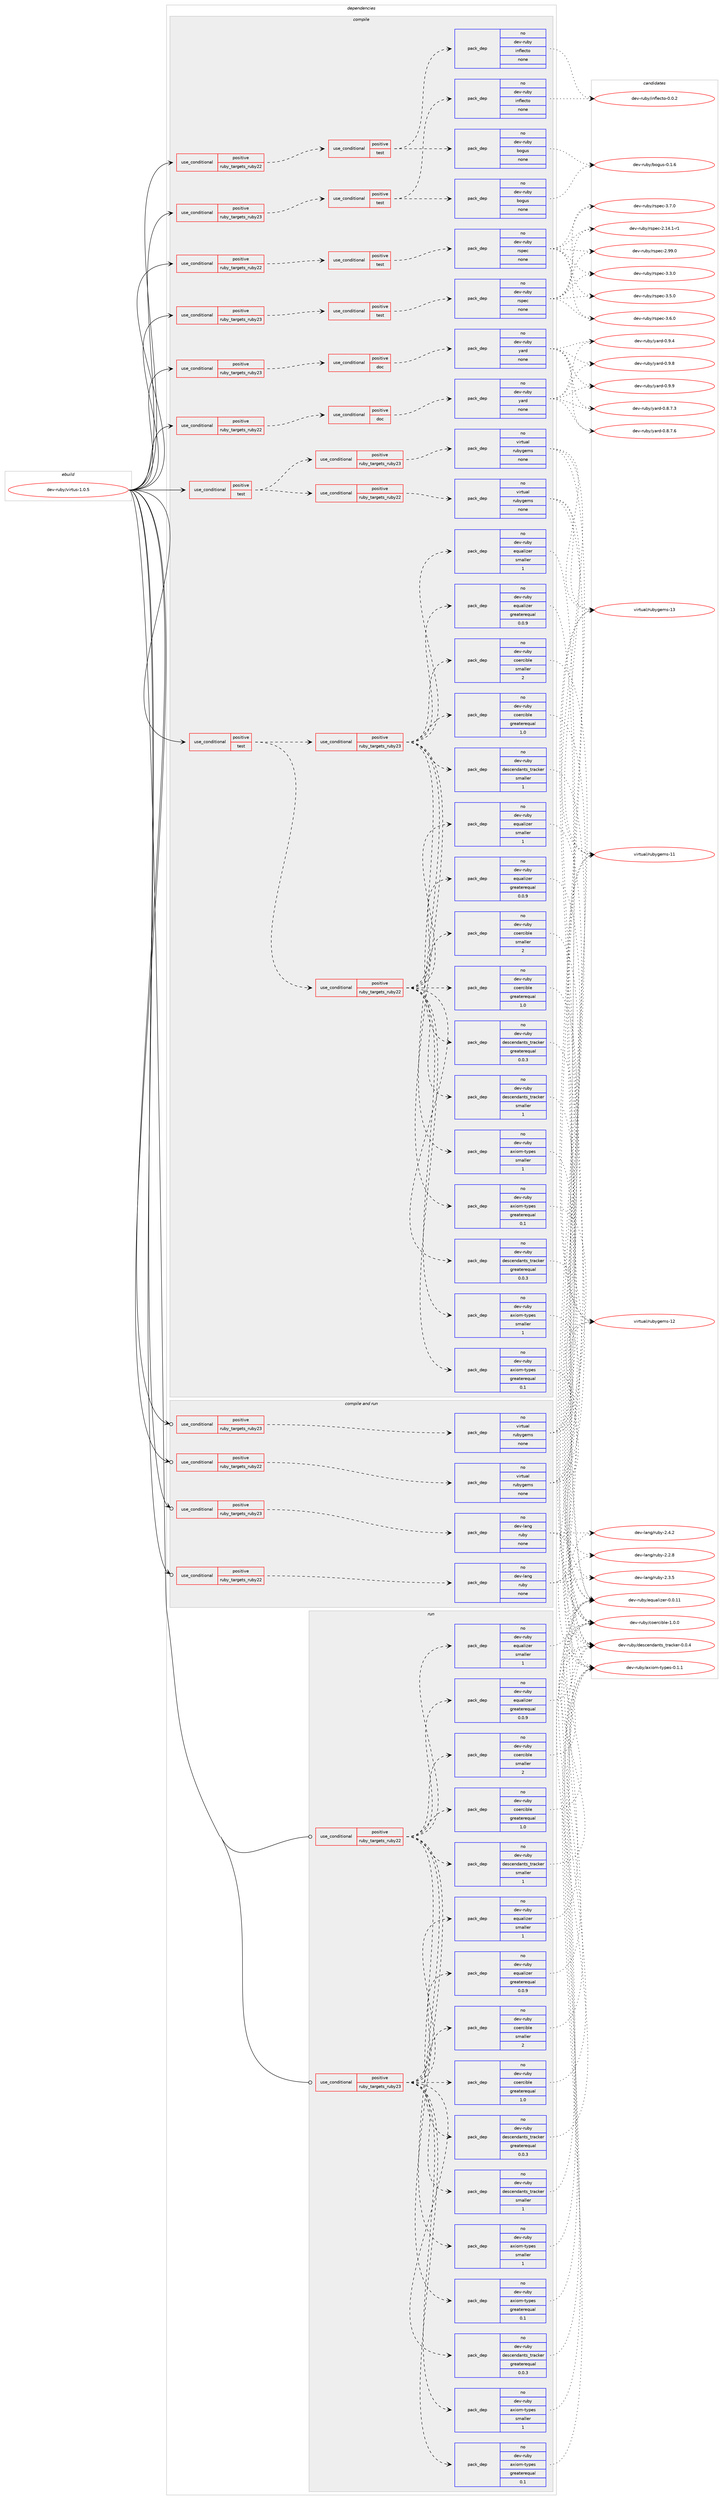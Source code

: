 digraph prolog {

# *************
# Graph options
# *************

newrank=true;
concentrate=true;
compound=true;
graph [rankdir=LR,fontname=Helvetica,fontsize=10,ranksep=1.5];#, ranksep=2.5, nodesep=0.2];
edge  [arrowhead=vee];
node  [fontname=Helvetica,fontsize=10];

# **********
# The ebuild
# **********

subgraph cluster_leftcol {
color=gray;
rank=same;
label=<<i>ebuild</i>>;
id [label="dev-ruby/virtus-1.0.5", color=red, width=4, href="../dev-ruby/virtus-1.0.5.svg"];
}

# ****************
# The dependencies
# ****************

subgraph cluster_midcol {
color=gray;
label=<<i>dependencies</i>>;
subgraph cluster_compile {
fillcolor="#eeeeee";
style=filled;
label=<<i>compile</i>>;
subgraph cond76151 {
dependency276937 [label=<<TABLE BORDER="0" CELLBORDER="1" CELLSPACING="0" CELLPADDING="4"><TR><TD ROWSPAN="3" CELLPADDING="10">use_conditional</TD></TR><TR><TD>positive</TD></TR><TR><TD>ruby_targets_ruby22</TD></TR></TABLE>>, shape=none, color=red];
subgraph cond76152 {
dependency276938 [label=<<TABLE BORDER="0" CELLBORDER="1" CELLSPACING="0" CELLPADDING="4"><TR><TD ROWSPAN="3" CELLPADDING="10">use_conditional</TD></TR><TR><TD>positive</TD></TR><TR><TD>doc</TD></TR></TABLE>>, shape=none, color=red];
subgraph pack196670 {
dependency276939 [label=<<TABLE BORDER="0" CELLBORDER="1" CELLSPACING="0" CELLPADDING="4" WIDTH="220"><TR><TD ROWSPAN="6" CELLPADDING="30">pack_dep</TD></TR><TR><TD WIDTH="110">no</TD></TR><TR><TD>dev-ruby</TD></TR><TR><TD>yard</TD></TR><TR><TD>none</TD></TR><TR><TD></TD></TR></TABLE>>, shape=none, color=blue];
}
dependency276938:e -> dependency276939:w [weight=20,style="dashed",arrowhead="vee"];
}
dependency276937:e -> dependency276938:w [weight=20,style="dashed",arrowhead="vee"];
}
id:e -> dependency276937:w [weight=20,style="solid",arrowhead="vee"];
subgraph cond76153 {
dependency276940 [label=<<TABLE BORDER="0" CELLBORDER="1" CELLSPACING="0" CELLPADDING="4"><TR><TD ROWSPAN="3" CELLPADDING="10">use_conditional</TD></TR><TR><TD>positive</TD></TR><TR><TD>ruby_targets_ruby22</TD></TR></TABLE>>, shape=none, color=red];
subgraph cond76154 {
dependency276941 [label=<<TABLE BORDER="0" CELLBORDER="1" CELLSPACING="0" CELLPADDING="4"><TR><TD ROWSPAN="3" CELLPADDING="10">use_conditional</TD></TR><TR><TD>positive</TD></TR><TR><TD>test</TD></TR></TABLE>>, shape=none, color=red];
subgraph pack196671 {
dependency276942 [label=<<TABLE BORDER="0" CELLBORDER="1" CELLSPACING="0" CELLPADDING="4" WIDTH="220"><TR><TD ROWSPAN="6" CELLPADDING="30">pack_dep</TD></TR><TR><TD WIDTH="110">no</TD></TR><TR><TD>dev-ruby</TD></TR><TR><TD>inflecto</TD></TR><TR><TD>none</TD></TR><TR><TD></TD></TR></TABLE>>, shape=none, color=blue];
}
dependency276941:e -> dependency276942:w [weight=20,style="dashed",arrowhead="vee"];
subgraph pack196672 {
dependency276943 [label=<<TABLE BORDER="0" CELLBORDER="1" CELLSPACING="0" CELLPADDING="4" WIDTH="220"><TR><TD ROWSPAN="6" CELLPADDING="30">pack_dep</TD></TR><TR><TD WIDTH="110">no</TD></TR><TR><TD>dev-ruby</TD></TR><TR><TD>bogus</TD></TR><TR><TD>none</TD></TR><TR><TD></TD></TR></TABLE>>, shape=none, color=blue];
}
dependency276941:e -> dependency276943:w [weight=20,style="dashed",arrowhead="vee"];
}
dependency276940:e -> dependency276941:w [weight=20,style="dashed",arrowhead="vee"];
}
id:e -> dependency276940:w [weight=20,style="solid",arrowhead="vee"];
subgraph cond76155 {
dependency276944 [label=<<TABLE BORDER="0" CELLBORDER="1" CELLSPACING="0" CELLPADDING="4"><TR><TD ROWSPAN="3" CELLPADDING="10">use_conditional</TD></TR><TR><TD>positive</TD></TR><TR><TD>ruby_targets_ruby22</TD></TR></TABLE>>, shape=none, color=red];
subgraph cond76156 {
dependency276945 [label=<<TABLE BORDER="0" CELLBORDER="1" CELLSPACING="0" CELLPADDING="4"><TR><TD ROWSPAN="3" CELLPADDING="10">use_conditional</TD></TR><TR><TD>positive</TD></TR><TR><TD>test</TD></TR></TABLE>>, shape=none, color=red];
subgraph pack196673 {
dependency276946 [label=<<TABLE BORDER="0" CELLBORDER="1" CELLSPACING="0" CELLPADDING="4" WIDTH="220"><TR><TD ROWSPAN="6" CELLPADDING="30">pack_dep</TD></TR><TR><TD WIDTH="110">no</TD></TR><TR><TD>dev-ruby</TD></TR><TR><TD>rspec</TD></TR><TR><TD>none</TD></TR><TR><TD></TD></TR></TABLE>>, shape=none, color=blue];
}
dependency276945:e -> dependency276946:w [weight=20,style="dashed",arrowhead="vee"];
}
dependency276944:e -> dependency276945:w [weight=20,style="dashed",arrowhead="vee"];
}
id:e -> dependency276944:w [weight=20,style="solid",arrowhead="vee"];
subgraph cond76157 {
dependency276947 [label=<<TABLE BORDER="0" CELLBORDER="1" CELLSPACING="0" CELLPADDING="4"><TR><TD ROWSPAN="3" CELLPADDING="10">use_conditional</TD></TR><TR><TD>positive</TD></TR><TR><TD>ruby_targets_ruby23</TD></TR></TABLE>>, shape=none, color=red];
subgraph cond76158 {
dependency276948 [label=<<TABLE BORDER="0" CELLBORDER="1" CELLSPACING="0" CELLPADDING="4"><TR><TD ROWSPAN="3" CELLPADDING="10">use_conditional</TD></TR><TR><TD>positive</TD></TR><TR><TD>doc</TD></TR></TABLE>>, shape=none, color=red];
subgraph pack196674 {
dependency276949 [label=<<TABLE BORDER="0" CELLBORDER="1" CELLSPACING="0" CELLPADDING="4" WIDTH="220"><TR><TD ROWSPAN="6" CELLPADDING="30">pack_dep</TD></TR><TR><TD WIDTH="110">no</TD></TR><TR><TD>dev-ruby</TD></TR><TR><TD>yard</TD></TR><TR><TD>none</TD></TR><TR><TD></TD></TR></TABLE>>, shape=none, color=blue];
}
dependency276948:e -> dependency276949:w [weight=20,style="dashed",arrowhead="vee"];
}
dependency276947:e -> dependency276948:w [weight=20,style="dashed",arrowhead="vee"];
}
id:e -> dependency276947:w [weight=20,style="solid",arrowhead="vee"];
subgraph cond76159 {
dependency276950 [label=<<TABLE BORDER="0" CELLBORDER="1" CELLSPACING="0" CELLPADDING="4"><TR><TD ROWSPAN="3" CELLPADDING="10">use_conditional</TD></TR><TR><TD>positive</TD></TR><TR><TD>ruby_targets_ruby23</TD></TR></TABLE>>, shape=none, color=red];
subgraph cond76160 {
dependency276951 [label=<<TABLE BORDER="0" CELLBORDER="1" CELLSPACING="0" CELLPADDING="4"><TR><TD ROWSPAN="3" CELLPADDING="10">use_conditional</TD></TR><TR><TD>positive</TD></TR><TR><TD>test</TD></TR></TABLE>>, shape=none, color=red];
subgraph pack196675 {
dependency276952 [label=<<TABLE BORDER="0" CELLBORDER="1" CELLSPACING="0" CELLPADDING="4" WIDTH="220"><TR><TD ROWSPAN="6" CELLPADDING="30">pack_dep</TD></TR><TR><TD WIDTH="110">no</TD></TR><TR><TD>dev-ruby</TD></TR><TR><TD>inflecto</TD></TR><TR><TD>none</TD></TR><TR><TD></TD></TR></TABLE>>, shape=none, color=blue];
}
dependency276951:e -> dependency276952:w [weight=20,style="dashed",arrowhead="vee"];
subgraph pack196676 {
dependency276953 [label=<<TABLE BORDER="0" CELLBORDER="1" CELLSPACING="0" CELLPADDING="4" WIDTH="220"><TR><TD ROWSPAN="6" CELLPADDING="30">pack_dep</TD></TR><TR><TD WIDTH="110">no</TD></TR><TR><TD>dev-ruby</TD></TR><TR><TD>bogus</TD></TR><TR><TD>none</TD></TR><TR><TD></TD></TR></TABLE>>, shape=none, color=blue];
}
dependency276951:e -> dependency276953:w [weight=20,style="dashed",arrowhead="vee"];
}
dependency276950:e -> dependency276951:w [weight=20,style="dashed",arrowhead="vee"];
}
id:e -> dependency276950:w [weight=20,style="solid",arrowhead="vee"];
subgraph cond76161 {
dependency276954 [label=<<TABLE BORDER="0" CELLBORDER="1" CELLSPACING="0" CELLPADDING="4"><TR><TD ROWSPAN="3" CELLPADDING="10">use_conditional</TD></TR><TR><TD>positive</TD></TR><TR><TD>ruby_targets_ruby23</TD></TR></TABLE>>, shape=none, color=red];
subgraph cond76162 {
dependency276955 [label=<<TABLE BORDER="0" CELLBORDER="1" CELLSPACING="0" CELLPADDING="4"><TR><TD ROWSPAN="3" CELLPADDING="10">use_conditional</TD></TR><TR><TD>positive</TD></TR><TR><TD>test</TD></TR></TABLE>>, shape=none, color=red];
subgraph pack196677 {
dependency276956 [label=<<TABLE BORDER="0" CELLBORDER="1" CELLSPACING="0" CELLPADDING="4" WIDTH="220"><TR><TD ROWSPAN="6" CELLPADDING="30">pack_dep</TD></TR><TR><TD WIDTH="110">no</TD></TR><TR><TD>dev-ruby</TD></TR><TR><TD>rspec</TD></TR><TR><TD>none</TD></TR><TR><TD></TD></TR></TABLE>>, shape=none, color=blue];
}
dependency276955:e -> dependency276956:w [weight=20,style="dashed",arrowhead="vee"];
}
dependency276954:e -> dependency276955:w [weight=20,style="dashed",arrowhead="vee"];
}
id:e -> dependency276954:w [weight=20,style="solid",arrowhead="vee"];
subgraph cond76163 {
dependency276957 [label=<<TABLE BORDER="0" CELLBORDER="1" CELLSPACING="0" CELLPADDING="4"><TR><TD ROWSPAN="3" CELLPADDING="10">use_conditional</TD></TR><TR><TD>positive</TD></TR><TR><TD>test</TD></TR></TABLE>>, shape=none, color=red];
subgraph cond76164 {
dependency276958 [label=<<TABLE BORDER="0" CELLBORDER="1" CELLSPACING="0" CELLPADDING="4"><TR><TD ROWSPAN="3" CELLPADDING="10">use_conditional</TD></TR><TR><TD>positive</TD></TR><TR><TD>ruby_targets_ruby22</TD></TR></TABLE>>, shape=none, color=red];
subgraph pack196678 {
dependency276959 [label=<<TABLE BORDER="0" CELLBORDER="1" CELLSPACING="0" CELLPADDING="4" WIDTH="220"><TR><TD ROWSPAN="6" CELLPADDING="30">pack_dep</TD></TR><TR><TD WIDTH="110">no</TD></TR><TR><TD>dev-ruby</TD></TR><TR><TD>axiom-types</TD></TR><TR><TD>greaterequal</TD></TR><TR><TD>0.1</TD></TR></TABLE>>, shape=none, color=blue];
}
dependency276958:e -> dependency276959:w [weight=20,style="dashed",arrowhead="vee"];
subgraph pack196679 {
dependency276960 [label=<<TABLE BORDER="0" CELLBORDER="1" CELLSPACING="0" CELLPADDING="4" WIDTH="220"><TR><TD ROWSPAN="6" CELLPADDING="30">pack_dep</TD></TR><TR><TD WIDTH="110">no</TD></TR><TR><TD>dev-ruby</TD></TR><TR><TD>axiom-types</TD></TR><TR><TD>smaller</TD></TR><TR><TD>1</TD></TR></TABLE>>, shape=none, color=blue];
}
dependency276958:e -> dependency276960:w [weight=20,style="dashed",arrowhead="vee"];
subgraph pack196680 {
dependency276961 [label=<<TABLE BORDER="0" CELLBORDER="1" CELLSPACING="0" CELLPADDING="4" WIDTH="220"><TR><TD ROWSPAN="6" CELLPADDING="30">pack_dep</TD></TR><TR><TD WIDTH="110">no</TD></TR><TR><TD>dev-ruby</TD></TR><TR><TD>coercible</TD></TR><TR><TD>greaterequal</TD></TR><TR><TD>1.0</TD></TR></TABLE>>, shape=none, color=blue];
}
dependency276958:e -> dependency276961:w [weight=20,style="dashed",arrowhead="vee"];
subgraph pack196681 {
dependency276962 [label=<<TABLE BORDER="0" CELLBORDER="1" CELLSPACING="0" CELLPADDING="4" WIDTH="220"><TR><TD ROWSPAN="6" CELLPADDING="30">pack_dep</TD></TR><TR><TD WIDTH="110">no</TD></TR><TR><TD>dev-ruby</TD></TR><TR><TD>coercible</TD></TR><TR><TD>smaller</TD></TR><TR><TD>2</TD></TR></TABLE>>, shape=none, color=blue];
}
dependency276958:e -> dependency276962:w [weight=20,style="dashed",arrowhead="vee"];
subgraph pack196682 {
dependency276963 [label=<<TABLE BORDER="0" CELLBORDER="1" CELLSPACING="0" CELLPADDING="4" WIDTH="220"><TR><TD ROWSPAN="6" CELLPADDING="30">pack_dep</TD></TR><TR><TD WIDTH="110">no</TD></TR><TR><TD>dev-ruby</TD></TR><TR><TD>descendants_tracker</TD></TR><TR><TD>greaterequal</TD></TR><TR><TD>0.0.3</TD></TR></TABLE>>, shape=none, color=blue];
}
dependency276958:e -> dependency276963:w [weight=20,style="dashed",arrowhead="vee"];
subgraph pack196683 {
dependency276964 [label=<<TABLE BORDER="0" CELLBORDER="1" CELLSPACING="0" CELLPADDING="4" WIDTH="220"><TR><TD ROWSPAN="6" CELLPADDING="30">pack_dep</TD></TR><TR><TD WIDTH="110">no</TD></TR><TR><TD>dev-ruby</TD></TR><TR><TD>descendants_tracker</TD></TR><TR><TD>smaller</TD></TR><TR><TD>1</TD></TR></TABLE>>, shape=none, color=blue];
}
dependency276958:e -> dependency276964:w [weight=20,style="dashed",arrowhead="vee"];
subgraph pack196684 {
dependency276965 [label=<<TABLE BORDER="0" CELLBORDER="1" CELLSPACING="0" CELLPADDING="4" WIDTH="220"><TR><TD ROWSPAN="6" CELLPADDING="30">pack_dep</TD></TR><TR><TD WIDTH="110">no</TD></TR><TR><TD>dev-ruby</TD></TR><TR><TD>equalizer</TD></TR><TR><TD>greaterequal</TD></TR><TR><TD>0.0.9</TD></TR></TABLE>>, shape=none, color=blue];
}
dependency276958:e -> dependency276965:w [weight=20,style="dashed",arrowhead="vee"];
subgraph pack196685 {
dependency276966 [label=<<TABLE BORDER="0" CELLBORDER="1" CELLSPACING="0" CELLPADDING="4" WIDTH="220"><TR><TD ROWSPAN="6" CELLPADDING="30">pack_dep</TD></TR><TR><TD WIDTH="110">no</TD></TR><TR><TD>dev-ruby</TD></TR><TR><TD>equalizer</TD></TR><TR><TD>smaller</TD></TR><TR><TD>1</TD></TR></TABLE>>, shape=none, color=blue];
}
dependency276958:e -> dependency276966:w [weight=20,style="dashed",arrowhead="vee"];
}
dependency276957:e -> dependency276958:w [weight=20,style="dashed",arrowhead="vee"];
subgraph cond76165 {
dependency276967 [label=<<TABLE BORDER="0" CELLBORDER="1" CELLSPACING="0" CELLPADDING="4"><TR><TD ROWSPAN="3" CELLPADDING="10">use_conditional</TD></TR><TR><TD>positive</TD></TR><TR><TD>ruby_targets_ruby23</TD></TR></TABLE>>, shape=none, color=red];
subgraph pack196686 {
dependency276968 [label=<<TABLE BORDER="0" CELLBORDER="1" CELLSPACING="0" CELLPADDING="4" WIDTH="220"><TR><TD ROWSPAN="6" CELLPADDING="30">pack_dep</TD></TR><TR><TD WIDTH="110">no</TD></TR><TR><TD>dev-ruby</TD></TR><TR><TD>axiom-types</TD></TR><TR><TD>greaterequal</TD></TR><TR><TD>0.1</TD></TR></TABLE>>, shape=none, color=blue];
}
dependency276967:e -> dependency276968:w [weight=20,style="dashed",arrowhead="vee"];
subgraph pack196687 {
dependency276969 [label=<<TABLE BORDER="0" CELLBORDER="1" CELLSPACING="0" CELLPADDING="4" WIDTH="220"><TR><TD ROWSPAN="6" CELLPADDING="30">pack_dep</TD></TR><TR><TD WIDTH="110">no</TD></TR><TR><TD>dev-ruby</TD></TR><TR><TD>axiom-types</TD></TR><TR><TD>smaller</TD></TR><TR><TD>1</TD></TR></TABLE>>, shape=none, color=blue];
}
dependency276967:e -> dependency276969:w [weight=20,style="dashed",arrowhead="vee"];
subgraph pack196688 {
dependency276970 [label=<<TABLE BORDER="0" CELLBORDER="1" CELLSPACING="0" CELLPADDING="4" WIDTH="220"><TR><TD ROWSPAN="6" CELLPADDING="30">pack_dep</TD></TR><TR><TD WIDTH="110">no</TD></TR><TR><TD>dev-ruby</TD></TR><TR><TD>coercible</TD></TR><TR><TD>greaterequal</TD></TR><TR><TD>1.0</TD></TR></TABLE>>, shape=none, color=blue];
}
dependency276967:e -> dependency276970:w [weight=20,style="dashed",arrowhead="vee"];
subgraph pack196689 {
dependency276971 [label=<<TABLE BORDER="0" CELLBORDER="1" CELLSPACING="0" CELLPADDING="4" WIDTH="220"><TR><TD ROWSPAN="6" CELLPADDING="30">pack_dep</TD></TR><TR><TD WIDTH="110">no</TD></TR><TR><TD>dev-ruby</TD></TR><TR><TD>coercible</TD></TR><TR><TD>smaller</TD></TR><TR><TD>2</TD></TR></TABLE>>, shape=none, color=blue];
}
dependency276967:e -> dependency276971:w [weight=20,style="dashed",arrowhead="vee"];
subgraph pack196690 {
dependency276972 [label=<<TABLE BORDER="0" CELLBORDER="1" CELLSPACING="0" CELLPADDING="4" WIDTH="220"><TR><TD ROWSPAN="6" CELLPADDING="30">pack_dep</TD></TR><TR><TD WIDTH="110">no</TD></TR><TR><TD>dev-ruby</TD></TR><TR><TD>descendants_tracker</TD></TR><TR><TD>greaterequal</TD></TR><TR><TD>0.0.3</TD></TR></TABLE>>, shape=none, color=blue];
}
dependency276967:e -> dependency276972:w [weight=20,style="dashed",arrowhead="vee"];
subgraph pack196691 {
dependency276973 [label=<<TABLE BORDER="0" CELLBORDER="1" CELLSPACING="0" CELLPADDING="4" WIDTH="220"><TR><TD ROWSPAN="6" CELLPADDING="30">pack_dep</TD></TR><TR><TD WIDTH="110">no</TD></TR><TR><TD>dev-ruby</TD></TR><TR><TD>descendants_tracker</TD></TR><TR><TD>smaller</TD></TR><TR><TD>1</TD></TR></TABLE>>, shape=none, color=blue];
}
dependency276967:e -> dependency276973:w [weight=20,style="dashed",arrowhead="vee"];
subgraph pack196692 {
dependency276974 [label=<<TABLE BORDER="0" CELLBORDER="1" CELLSPACING="0" CELLPADDING="4" WIDTH="220"><TR><TD ROWSPAN="6" CELLPADDING="30">pack_dep</TD></TR><TR><TD WIDTH="110">no</TD></TR><TR><TD>dev-ruby</TD></TR><TR><TD>equalizer</TD></TR><TR><TD>greaterequal</TD></TR><TR><TD>0.0.9</TD></TR></TABLE>>, shape=none, color=blue];
}
dependency276967:e -> dependency276974:w [weight=20,style="dashed",arrowhead="vee"];
subgraph pack196693 {
dependency276975 [label=<<TABLE BORDER="0" CELLBORDER="1" CELLSPACING="0" CELLPADDING="4" WIDTH="220"><TR><TD ROWSPAN="6" CELLPADDING="30">pack_dep</TD></TR><TR><TD WIDTH="110">no</TD></TR><TR><TD>dev-ruby</TD></TR><TR><TD>equalizer</TD></TR><TR><TD>smaller</TD></TR><TR><TD>1</TD></TR></TABLE>>, shape=none, color=blue];
}
dependency276967:e -> dependency276975:w [weight=20,style="dashed",arrowhead="vee"];
}
dependency276957:e -> dependency276967:w [weight=20,style="dashed",arrowhead="vee"];
}
id:e -> dependency276957:w [weight=20,style="solid",arrowhead="vee"];
subgraph cond76166 {
dependency276976 [label=<<TABLE BORDER="0" CELLBORDER="1" CELLSPACING="0" CELLPADDING="4"><TR><TD ROWSPAN="3" CELLPADDING="10">use_conditional</TD></TR><TR><TD>positive</TD></TR><TR><TD>test</TD></TR></TABLE>>, shape=none, color=red];
subgraph cond76167 {
dependency276977 [label=<<TABLE BORDER="0" CELLBORDER="1" CELLSPACING="0" CELLPADDING="4"><TR><TD ROWSPAN="3" CELLPADDING="10">use_conditional</TD></TR><TR><TD>positive</TD></TR><TR><TD>ruby_targets_ruby22</TD></TR></TABLE>>, shape=none, color=red];
subgraph pack196694 {
dependency276978 [label=<<TABLE BORDER="0" CELLBORDER="1" CELLSPACING="0" CELLPADDING="4" WIDTH="220"><TR><TD ROWSPAN="6" CELLPADDING="30">pack_dep</TD></TR><TR><TD WIDTH="110">no</TD></TR><TR><TD>virtual</TD></TR><TR><TD>rubygems</TD></TR><TR><TD>none</TD></TR><TR><TD></TD></TR></TABLE>>, shape=none, color=blue];
}
dependency276977:e -> dependency276978:w [weight=20,style="dashed",arrowhead="vee"];
}
dependency276976:e -> dependency276977:w [weight=20,style="dashed",arrowhead="vee"];
subgraph cond76168 {
dependency276979 [label=<<TABLE BORDER="0" CELLBORDER="1" CELLSPACING="0" CELLPADDING="4"><TR><TD ROWSPAN="3" CELLPADDING="10">use_conditional</TD></TR><TR><TD>positive</TD></TR><TR><TD>ruby_targets_ruby23</TD></TR></TABLE>>, shape=none, color=red];
subgraph pack196695 {
dependency276980 [label=<<TABLE BORDER="0" CELLBORDER="1" CELLSPACING="0" CELLPADDING="4" WIDTH="220"><TR><TD ROWSPAN="6" CELLPADDING="30">pack_dep</TD></TR><TR><TD WIDTH="110">no</TD></TR><TR><TD>virtual</TD></TR><TR><TD>rubygems</TD></TR><TR><TD>none</TD></TR><TR><TD></TD></TR></TABLE>>, shape=none, color=blue];
}
dependency276979:e -> dependency276980:w [weight=20,style="dashed",arrowhead="vee"];
}
dependency276976:e -> dependency276979:w [weight=20,style="dashed",arrowhead="vee"];
}
id:e -> dependency276976:w [weight=20,style="solid",arrowhead="vee"];
}
subgraph cluster_compileandrun {
fillcolor="#eeeeee";
style=filled;
label=<<i>compile and run</i>>;
subgraph cond76169 {
dependency276981 [label=<<TABLE BORDER="0" CELLBORDER="1" CELLSPACING="0" CELLPADDING="4"><TR><TD ROWSPAN="3" CELLPADDING="10">use_conditional</TD></TR><TR><TD>positive</TD></TR><TR><TD>ruby_targets_ruby22</TD></TR></TABLE>>, shape=none, color=red];
subgraph pack196696 {
dependency276982 [label=<<TABLE BORDER="0" CELLBORDER="1" CELLSPACING="0" CELLPADDING="4" WIDTH="220"><TR><TD ROWSPAN="6" CELLPADDING="30">pack_dep</TD></TR><TR><TD WIDTH="110">no</TD></TR><TR><TD>dev-lang</TD></TR><TR><TD>ruby</TD></TR><TR><TD>none</TD></TR><TR><TD></TD></TR></TABLE>>, shape=none, color=blue];
}
dependency276981:e -> dependency276982:w [weight=20,style="dashed",arrowhead="vee"];
}
id:e -> dependency276981:w [weight=20,style="solid",arrowhead="odotvee"];
subgraph cond76170 {
dependency276983 [label=<<TABLE BORDER="0" CELLBORDER="1" CELLSPACING="0" CELLPADDING="4"><TR><TD ROWSPAN="3" CELLPADDING="10">use_conditional</TD></TR><TR><TD>positive</TD></TR><TR><TD>ruby_targets_ruby22</TD></TR></TABLE>>, shape=none, color=red];
subgraph pack196697 {
dependency276984 [label=<<TABLE BORDER="0" CELLBORDER="1" CELLSPACING="0" CELLPADDING="4" WIDTH="220"><TR><TD ROWSPAN="6" CELLPADDING="30">pack_dep</TD></TR><TR><TD WIDTH="110">no</TD></TR><TR><TD>virtual</TD></TR><TR><TD>rubygems</TD></TR><TR><TD>none</TD></TR><TR><TD></TD></TR></TABLE>>, shape=none, color=blue];
}
dependency276983:e -> dependency276984:w [weight=20,style="dashed",arrowhead="vee"];
}
id:e -> dependency276983:w [weight=20,style="solid",arrowhead="odotvee"];
subgraph cond76171 {
dependency276985 [label=<<TABLE BORDER="0" CELLBORDER="1" CELLSPACING="0" CELLPADDING="4"><TR><TD ROWSPAN="3" CELLPADDING="10">use_conditional</TD></TR><TR><TD>positive</TD></TR><TR><TD>ruby_targets_ruby23</TD></TR></TABLE>>, shape=none, color=red];
subgraph pack196698 {
dependency276986 [label=<<TABLE BORDER="0" CELLBORDER="1" CELLSPACING="0" CELLPADDING="4" WIDTH="220"><TR><TD ROWSPAN="6" CELLPADDING="30">pack_dep</TD></TR><TR><TD WIDTH="110">no</TD></TR><TR><TD>dev-lang</TD></TR><TR><TD>ruby</TD></TR><TR><TD>none</TD></TR><TR><TD></TD></TR></TABLE>>, shape=none, color=blue];
}
dependency276985:e -> dependency276986:w [weight=20,style="dashed",arrowhead="vee"];
}
id:e -> dependency276985:w [weight=20,style="solid",arrowhead="odotvee"];
subgraph cond76172 {
dependency276987 [label=<<TABLE BORDER="0" CELLBORDER="1" CELLSPACING="0" CELLPADDING="4"><TR><TD ROWSPAN="3" CELLPADDING="10">use_conditional</TD></TR><TR><TD>positive</TD></TR><TR><TD>ruby_targets_ruby23</TD></TR></TABLE>>, shape=none, color=red];
subgraph pack196699 {
dependency276988 [label=<<TABLE BORDER="0" CELLBORDER="1" CELLSPACING="0" CELLPADDING="4" WIDTH="220"><TR><TD ROWSPAN="6" CELLPADDING="30">pack_dep</TD></TR><TR><TD WIDTH="110">no</TD></TR><TR><TD>virtual</TD></TR><TR><TD>rubygems</TD></TR><TR><TD>none</TD></TR><TR><TD></TD></TR></TABLE>>, shape=none, color=blue];
}
dependency276987:e -> dependency276988:w [weight=20,style="dashed",arrowhead="vee"];
}
id:e -> dependency276987:w [weight=20,style="solid",arrowhead="odotvee"];
}
subgraph cluster_run {
fillcolor="#eeeeee";
style=filled;
label=<<i>run</i>>;
subgraph cond76173 {
dependency276989 [label=<<TABLE BORDER="0" CELLBORDER="1" CELLSPACING="0" CELLPADDING="4"><TR><TD ROWSPAN="3" CELLPADDING="10">use_conditional</TD></TR><TR><TD>positive</TD></TR><TR><TD>ruby_targets_ruby22</TD></TR></TABLE>>, shape=none, color=red];
subgraph pack196700 {
dependency276990 [label=<<TABLE BORDER="0" CELLBORDER="1" CELLSPACING="0" CELLPADDING="4" WIDTH="220"><TR><TD ROWSPAN="6" CELLPADDING="30">pack_dep</TD></TR><TR><TD WIDTH="110">no</TD></TR><TR><TD>dev-ruby</TD></TR><TR><TD>axiom-types</TD></TR><TR><TD>greaterequal</TD></TR><TR><TD>0.1</TD></TR></TABLE>>, shape=none, color=blue];
}
dependency276989:e -> dependency276990:w [weight=20,style="dashed",arrowhead="vee"];
subgraph pack196701 {
dependency276991 [label=<<TABLE BORDER="0" CELLBORDER="1" CELLSPACING="0" CELLPADDING="4" WIDTH="220"><TR><TD ROWSPAN="6" CELLPADDING="30">pack_dep</TD></TR><TR><TD WIDTH="110">no</TD></TR><TR><TD>dev-ruby</TD></TR><TR><TD>axiom-types</TD></TR><TR><TD>smaller</TD></TR><TR><TD>1</TD></TR></TABLE>>, shape=none, color=blue];
}
dependency276989:e -> dependency276991:w [weight=20,style="dashed",arrowhead="vee"];
subgraph pack196702 {
dependency276992 [label=<<TABLE BORDER="0" CELLBORDER="1" CELLSPACING="0" CELLPADDING="4" WIDTH="220"><TR><TD ROWSPAN="6" CELLPADDING="30">pack_dep</TD></TR><TR><TD WIDTH="110">no</TD></TR><TR><TD>dev-ruby</TD></TR><TR><TD>coercible</TD></TR><TR><TD>greaterequal</TD></TR><TR><TD>1.0</TD></TR></TABLE>>, shape=none, color=blue];
}
dependency276989:e -> dependency276992:w [weight=20,style="dashed",arrowhead="vee"];
subgraph pack196703 {
dependency276993 [label=<<TABLE BORDER="0" CELLBORDER="1" CELLSPACING="0" CELLPADDING="4" WIDTH="220"><TR><TD ROWSPAN="6" CELLPADDING="30">pack_dep</TD></TR><TR><TD WIDTH="110">no</TD></TR><TR><TD>dev-ruby</TD></TR><TR><TD>coercible</TD></TR><TR><TD>smaller</TD></TR><TR><TD>2</TD></TR></TABLE>>, shape=none, color=blue];
}
dependency276989:e -> dependency276993:w [weight=20,style="dashed",arrowhead="vee"];
subgraph pack196704 {
dependency276994 [label=<<TABLE BORDER="0" CELLBORDER="1" CELLSPACING="0" CELLPADDING="4" WIDTH="220"><TR><TD ROWSPAN="6" CELLPADDING="30">pack_dep</TD></TR><TR><TD WIDTH="110">no</TD></TR><TR><TD>dev-ruby</TD></TR><TR><TD>descendants_tracker</TD></TR><TR><TD>greaterequal</TD></TR><TR><TD>0.0.3</TD></TR></TABLE>>, shape=none, color=blue];
}
dependency276989:e -> dependency276994:w [weight=20,style="dashed",arrowhead="vee"];
subgraph pack196705 {
dependency276995 [label=<<TABLE BORDER="0" CELLBORDER="1" CELLSPACING="0" CELLPADDING="4" WIDTH="220"><TR><TD ROWSPAN="6" CELLPADDING="30">pack_dep</TD></TR><TR><TD WIDTH="110">no</TD></TR><TR><TD>dev-ruby</TD></TR><TR><TD>descendants_tracker</TD></TR><TR><TD>smaller</TD></TR><TR><TD>1</TD></TR></TABLE>>, shape=none, color=blue];
}
dependency276989:e -> dependency276995:w [weight=20,style="dashed",arrowhead="vee"];
subgraph pack196706 {
dependency276996 [label=<<TABLE BORDER="0" CELLBORDER="1" CELLSPACING="0" CELLPADDING="4" WIDTH="220"><TR><TD ROWSPAN="6" CELLPADDING="30">pack_dep</TD></TR><TR><TD WIDTH="110">no</TD></TR><TR><TD>dev-ruby</TD></TR><TR><TD>equalizer</TD></TR><TR><TD>greaterequal</TD></TR><TR><TD>0.0.9</TD></TR></TABLE>>, shape=none, color=blue];
}
dependency276989:e -> dependency276996:w [weight=20,style="dashed",arrowhead="vee"];
subgraph pack196707 {
dependency276997 [label=<<TABLE BORDER="0" CELLBORDER="1" CELLSPACING="0" CELLPADDING="4" WIDTH="220"><TR><TD ROWSPAN="6" CELLPADDING="30">pack_dep</TD></TR><TR><TD WIDTH="110">no</TD></TR><TR><TD>dev-ruby</TD></TR><TR><TD>equalizer</TD></TR><TR><TD>smaller</TD></TR><TR><TD>1</TD></TR></TABLE>>, shape=none, color=blue];
}
dependency276989:e -> dependency276997:w [weight=20,style="dashed",arrowhead="vee"];
}
id:e -> dependency276989:w [weight=20,style="solid",arrowhead="odot"];
subgraph cond76174 {
dependency276998 [label=<<TABLE BORDER="0" CELLBORDER="1" CELLSPACING="0" CELLPADDING="4"><TR><TD ROWSPAN="3" CELLPADDING="10">use_conditional</TD></TR><TR><TD>positive</TD></TR><TR><TD>ruby_targets_ruby23</TD></TR></TABLE>>, shape=none, color=red];
subgraph pack196708 {
dependency276999 [label=<<TABLE BORDER="0" CELLBORDER="1" CELLSPACING="0" CELLPADDING="4" WIDTH="220"><TR><TD ROWSPAN="6" CELLPADDING="30">pack_dep</TD></TR><TR><TD WIDTH="110">no</TD></TR><TR><TD>dev-ruby</TD></TR><TR><TD>axiom-types</TD></TR><TR><TD>greaterequal</TD></TR><TR><TD>0.1</TD></TR></TABLE>>, shape=none, color=blue];
}
dependency276998:e -> dependency276999:w [weight=20,style="dashed",arrowhead="vee"];
subgraph pack196709 {
dependency277000 [label=<<TABLE BORDER="0" CELLBORDER="1" CELLSPACING="0" CELLPADDING="4" WIDTH="220"><TR><TD ROWSPAN="6" CELLPADDING="30">pack_dep</TD></TR><TR><TD WIDTH="110">no</TD></TR><TR><TD>dev-ruby</TD></TR><TR><TD>axiom-types</TD></TR><TR><TD>smaller</TD></TR><TR><TD>1</TD></TR></TABLE>>, shape=none, color=blue];
}
dependency276998:e -> dependency277000:w [weight=20,style="dashed",arrowhead="vee"];
subgraph pack196710 {
dependency277001 [label=<<TABLE BORDER="0" CELLBORDER="1" CELLSPACING="0" CELLPADDING="4" WIDTH="220"><TR><TD ROWSPAN="6" CELLPADDING="30">pack_dep</TD></TR><TR><TD WIDTH="110">no</TD></TR><TR><TD>dev-ruby</TD></TR><TR><TD>coercible</TD></TR><TR><TD>greaterequal</TD></TR><TR><TD>1.0</TD></TR></TABLE>>, shape=none, color=blue];
}
dependency276998:e -> dependency277001:w [weight=20,style="dashed",arrowhead="vee"];
subgraph pack196711 {
dependency277002 [label=<<TABLE BORDER="0" CELLBORDER="1" CELLSPACING="0" CELLPADDING="4" WIDTH="220"><TR><TD ROWSPAN="6" CELLPADDING="30">pack_dep</TD></TR><TR><TD WIDTH="110">no</TD></TR><TR><TD>dev-ruby</TD></TR><TR><TD>coercible</TD></TR><TR><TD>smaller</TD></TR><TR><TD>2</TD></TR></TABLE>>, shape=none, color=blue];
}
dependency276998:e -> dependency277002:w [weight=20,style="dashed",arrowhead="vee"];
subgraph pack196712 {
dependency277003 [label=<<TABLE BORDER="0" CELLBORDER="1" CELLSPACING="0" CELLPADDING="4" WIDTH="220"><TR><TD ROWSPAN="6" CELLPADDING="30">pack_dep</TD></TR><TR><TD WIDTH="110">no</TD></TR><TR><TD>dev-ruby</TD></TR><TR><TD>descendants_tracker</TD></TR><TR><TD>greaterequal</TD></TR><TR><TD>0.0.3</TD></TR></TABLE>>, shape=none, color=blue];
}
dependency276998:e -> dependency277003:w [weight=20,style="dashed",arrowhead="vee"];
subgraph pack196713 {
dependency277004 [label=<<TABLE BORDER="0" CELLBORDER="1" CELLSPACING="0" CELLPADDING="4" WIDTH="220"><TR><TD ROWSPAN="6" CELLPADDING="30">pack_dep</TD></TR><TR><TD WIDTH="110">no</TD></TR><TR><TD>dev-ruby</TD></TR><TR><TD>descendants_tracker</TD></TR><TR><TD>smaller</TD></TR><TR><TD>1</TD></TR></TABLE>>, shape=none, color=blue];
}
dependency276998:e -> dependency277004:w [weight=20,style="dashed",arrowhead="vee"];
subgraph pack196714 {
dependency277005 [label=<<TABLE BORDER="0" CELLBORDER="1" CELLSPACING="0" CELLPADDING="4" WIDTH="220"><TR><TD ROWSPAN="6" CELLPADDING="30">pack_dep</TD></TR><TR><TD WIDTH="110">no</TD></TR><TR><TD>dev-ruby</TD></TR><TR><TD>equalizer</TD></TR><TR><TD>greaterequal</TD></TR><TR><TD>0.0.9</TD></TR></TABLE>>, shape=none, color=blue];
}
dependency276998:e -> dependency277005:w [weight=20,style="dashed",arrowhead="vee"];
subgraph pack196715 {
dependency277006 [label=<<TABLE BORDER="0" CELLBORDER="1" CELLSPACING="0" CELLPADDING="4" WIDTH="220"><TR><TD ROWSPAN="6" CELLPADDING="30">pack_dep</TD></TR><TR><TD WIDTH="110">no</TD></TR><TR><TD>dev-ruby</TD></TR><TR><TD>equalizer</TD></TR><TR><TD>smaller</TD></TR><TR><TD>1</TD></TR></TABLE>>, shape=none, color=blue];
}
dependency276998:e -> dependency277006:w [weight=20,style="dashed",arrowhead="vee"];
}
id:e -> dependency276998:w [weight=20,style="solid",arrowhead="odot"];
}
}

# **************
# The candidates
# **************

subgraph cluster_choices {
rank=same;
color=gray;
label=<<i>candidates</i>>;

subgraph choice196670 {
color=black;
nodesep=1;
choice100101118451141179812147121971141004548465646554651 [label="dev-ruby/yard-0.8.7.3", color=red, width=4,href="../dev-ruby/yard-0.8.7.3.svg"];
choice100101118451141179812147121971141004548465646554654 [label="dev-ruby/yard-0.8.7.6", color=red, width=4,href="../dev-ruby/yard-0.8.7.6.svg"];
choice10010111845114117981214712197114100454846574652 [label="dev-ruby/yard-0.9.4", color=red, width=4,href="../dev-ruby/yard-0.9.4.svg"];
choice10010111845114117981214712197114100454846574656 [label="dev-ruby/yard-0.9.8", color=red, width=4,href="../dev-ruby/yard-0.9.8.svg"];
choice10010111845114117981214712197114100454846574657 [label="dev-ruby/yard-0.9.9", color=red, width=4,href="../dev-ruby/yard-0.9.9.svg"];
dependency276939:e -> choice100101118451141179812147121971141004548465646554651:w [style=dotted,weight="100"];
dependency276939:e -> choice100101118451141179812147121971141004548465646554654:w [style=dotted,weight="100"];
dependency276939:e -> choice10010111845114117981214712197114100454846574652:w [style=dotted,weight="100"];
dependency276939:e -> choice10010111845114117981214712197114100454846574656:w [style=dotted,weight="100"];
dependency276939:e -> choice10010111845114117981214712197114100454846574657:w [style=dotted,weight="100"];
}
subgraph choice196671 {
color=black;
nodesep=1;
choice10010111845114117981214710511010210810199116111454846484650 [label="dev-ruby/inflecto-0.0.2", color=red, width=4,href="../dev-ruby/inflecto-0.0.2.svg"];
dependency276942:e -> choice10010111845114117981214710511010210810199116111454846484650:w [style=dotted,weight="100"];
}
subgraph choice196672 {
color=black;
nodesep=1;
choice10010111845114117981214798111103117115454846494654 [label="dev-ruby/bogus-0.1.6", color=red, width=4,href="../dev-ruby/bogus-0.1.6.svg"];
dependency276943:e -> choice10010111845114117981214798111103117115454846494654:w [style=dotted,weight="100"];
}
subgraph choice196673 {
color=black;
nodesep=1;
choice10010111845114117981214711411511210199455046495246494511449 [label="dev-ruby/rspec-2.14.1-r1", color=red, width=4,href="../dev-ruby/rspec-2.14.1-r1.svg"];
choice1001011184511411798121471141151121019945504657574648 [label="dev-ruby/rspec-2.99.0", color=red, width=4,href="../dev-ruby/rspec-2.99.0.svg"];
choice10010111845114117981214711411511210199455146514648 [label="dev-ruby/rspec-3.3.0", color=red, width=4,href="../dev-ruby/rspec-3.3.0.svg"];
choice10010111845114117981214711411511210199455146534648 [label="dev-ruby/rspec-3.5.0", color=red, width=4,href="../dev-ruby/rspec-3.5.0.svg"];
choice10010111845114117981214711411511210199455146544648 [label="dev-ruby/rspec-3.6.0", color=red, width=4,href="../dev-ruby/rspec-3.6.0.svg"];
choice10010111845114117981214711411511210199455146554648 [label="dev-ruby/rspec-3.7.0", color=red, width=4,href="../dev-ruby/rspec-3.7.0.svg"];
dependency276946:e -> choice10010111845114117981214711411511210199455046495246494511449:w [style=dotted,weight="100"];
dependency276946:e -> choice1001011184511411798121471141151121019945504657574648:w [style=dotted,weight="100"];
dependency276946:e -> choice10010111845114117981214711411511210199455146514648:w [style=dotted,weight="100"];
dependency276946:e -> choice10010111845114117981214711411511210199455146534648:w [style=dotted,weight="100"];
dependency276946:e -> choice10010111845114117981214711411511210199455146544648:w [style=dotted,weight="100"];
dependency276946:e -> choice10010111845114117981214711411511210199455146554648:w [style=dotted,weight="100"];
}
subgraph choice196674 {
color=black;
nodesep=1;
choice100101118451141179812147121971141004548465646554651 [label="dev-ruby/yard-0.8.7.3", color=red, width=4,href="../dev-ruby/yard-0.8.7.3.svg"];
choice100101118451141179812147121971141004548465646554654 [label="dev-ruby/yard-0.8.7.6", color=red, width=4,href="../dev-ruby/yard-0.8.7.6.svg"];
choice10010111845114117981214712197114100454846574652 [label="dev-ruby/yard-0.9.4", color=red, width=4,href="../dev-ruby/yard-0.9.4.svg"];
choice10010111845114117981214712197114100454846574656 [label="dev-ruby/yard-0.9.8", color=red, width=4,href="../dev-ruby/yard-0.9.8.svg"];
choice10010111845114117981214712197114100454846574657 [label="dev-ruby/yard-0.9.9", color=red, width=4,href="../dev-ruby/yard-0.9.9.svg"];
dependency276949:e -> choice100101118451141179812147121971141004548465646554651:w [style=dotted,weight="100"];
dependency276949:e -> choice100101118451141179812147121971141004548465646554654:w [style=dotted,weight="100"];
dependency276949:e -> choice10010111845114117981214712197114100454846574652:w [style=dotted,weight="100"];
dependency276949:e -> choice10010111845114117981214712197114100454846574656:w [style=dotted,weight="100"];
dependency276949:e -> choice10010111845114117981214712197114100454846574657:w [style=dotted,weight="100"];
}
subgraph choice196675 {
color=black;
nodesep=1;
choice10010111845114117981214710511010210810199116111454846484650 [label="dev-ruby/inflecto-0.0.2", color=red, width=4,href="../dev-ruby/inflecto-0.0.2.svg"];
dependency276952:e -> choice10010111845114117981214710511010210810199116111454846484650:w [style=dotted,weight="100"];
}
subgraph choice196676 {
color=black;
nodesep=1;
choice10010111845114117981214798111103117115454846494654 [label="dev-ruby/bogus-0.1.6", color=red, width=4,href="../dev-ruby/bogus-0.1.6.svg"];
dependency276953:e -> choice10010111845114117981214798111103117115454846494654:w [style=dotted,weight="100"];
}
subgraph choice196677 {
color=black;
nodesep=1;
choice10010111845114117981214711411511210199455046495246494511449 [label="dev-ruby/rspec-2.14.1-r1", color=red, width=4,href="../dev-ruby/rspec-2.14.1-r1.svg"];
choice1001011184511411798121471141151121019945504657574648 [label="dev-ruby/rspec-2.99.0", color=red, width=4,href="../dev-ruby/rspec-2.99.0.svg"];
choice10010111845114117981214711411511210199455146514648 [label="dev-ruby/rspec-3.3.0", color=red, width=4,href="../dev-ruby/rspec-3.3.0.svg"];
choice10010111845114117981214711411511210199455146534648 [label="dev-ruby/rspec-3.5.0", color=red, width=4,href="../dev-ruby/rspec-3.5.0.svg"];
choice10010111845114117981214711411511210199455146544648 [label="dev-ruby/rspec-3.6.0", color=red, width=4,href="../dev-ruby/rspec-3.6.0.svg"];
choice10010111845114117981214711411511210199455146554648 [label="dev-ruby/rspec-3.7.0", color=red, width=4,href="../dev-ruby/rspec-3.7.0.svg"];
dependency276956:e -> choice10010111845114117981214711411511210199455046495246494511449:w [style=dotted,weight="100"];
dependency276956:e -> choice1001011184511411798121471141151121019945504657574648:w [style=dotted,weight="100"];
dependency276956:e -> choice10010111845114117981214711411511210199455146514648:w [style=dotted,weight="100"];
dependency276956:e -> choice10010111845114117981214711411511210199455146534648:w [style=dotted,weight="100"];
dependency276956:e -> choice10010111845114117981214711411511210199455146544648:w [style=dotted,weight="100"];
dependency276956:e -> choice10010111845114117981214711411511210199455146554648:w [style=dotted,weight="100"];
}
subgraph choice196678 {
color=black;
nodesep=1;
choice1001011184511411798121479712010511110945116121112101115454846494649 [label="dev-ruby/axiom-types-0.1.1", color=red, width=4,href="../dev-ruby/axiom-types-0.1.1.svg"];
dependency276959:e -> choice1001011184511411798121479712010511110945116121112101115454846494649:w [style=dotted,weight="100"];
}
subgraph choice196679 {
color=black;
nodesep=1;
choice1001011184511411798121479712010511110945116121112101115454846494649 [label="dev-ruby/axiom-types-0.1.1", color=red, width=4,href="../dev-ruby/axiom-types-0.1.1.svg"];
dependency276960:e -> choice1001011184511411798121479712010511110945116121112101115454846494649:w [style=dotted,weight="100"];
}
subgraph choice196680 {
color=black;
nodesep=1;
choice100101118451141179812147991111011149910598108101454946484648 [label="dev-ruby/coercible-1.0.0", color=red, width=4,href="../dev-ruby/coercible-1.0.0.svg"];
dependency276961:e -> choice100101118451141179812147991111011149910598108101454946484648:w [style=dotted,weight="100"];
}
subgraph choice196681 {
color=black;
nodesep=1;
choice100101118451141179812147991111011149910598108101454946484648 [label="dev-ruby/coercible-1.0.0", color=red, width=4,href="../dev-ruby/coercible-1.0.0.svg"];
dependency276962:e -> choice100101118451141179812147991111011149910598108101454946484648:w [style=dotted,weight="100"];
}
subgraph choice196682 {
color=black;
nodesep=1;
choice1001011184511411798121471001011159910111010097110116115951161149799107101114454846484652 [label="dev-ruby/descendants_tracker-0.0.4", color=red, width=4,href="../dev-ruby/descendants_tracker-0.0.4.svg"];
dependency276963:e -> choice1001011184511411798121471001011159910111010097110116115951161149799107101114454846484652:w [style=dotted,weight="100"];
}
subgraph choice196683 {
color=black;
nodesep=1;
choice1001011184511411798121471001011159910111010097110116115951161149799107101114454846484652 [label="dev-ruby/descendants_tracker-0.0.4", color=red, width=4,href="../dev-ruby/descendants_tracker-0.0.4.svg"];
dependency276964:e -> choice1001011184511411798121471001011159910111010097110116115951161149799107101114454846484652:w [style=dotted,weight="100"];
}
subgraph choice196684 {
color=black;
nodesep=1;
choice1001011184511411798121471011131179710810512210111445484648464949 [label="dev-ruby/equalizer-0.0.11", color=red, width=4,href="../dev-ruby/equalizer-0.0.11.svg"];
dependency276965:e -> choice1001011184511411798121471011131179710810512210111445484648464949:w [style=dotted,weight="100"];
}
subgraph choice196685 {
color=black;
nodesep=1;
choice1001011184511411798121471011131179710810512210111445484648464949 [label="dev-ruby/equalizer-0.0.11", color=red, width=4,href="../dev-ruby/equalizer-0.0.11.svg"];
dependency276966:e -> choice1001011184511411798121471011131179710810512210111445484648464949:w [style=dotted,weight="100"];
}
subgraph choice196686 {
color=black;
nodesep=1;
choice1001011184511411798121479712010511110945116121112101115454846494649 [label="dev-ruby/axiom-types-0.1.1", color=red, width=4,href="../dev-ruby/axiom-types-0.1.1.svg"];
dependency276968:e -> choice1001011184511411798121479712010511110945116121112101115454846494649:w [style=dotted,weight="100"];
}
subgraph choice196687 {
color=black;
nodesep=1;
choice1001011184511411798121479712010511110945116121112101115454846494649 [label="dev-ruby/axiom-types-0.1.1", color=red, width=4,href="../dev-ruby/axiom-types-0.1.1.svg"];
dependency276969:e -> choice1001011184511411798121479712010511110945116121112101115454846494649:w [style=dotted,weight="100"];
}
subgraph choice196688 {
color=black;
nodesep=1;
choice100101118451141179812147991111011149910598108101454946484648 [label="dev-ruby/coercible-1.0.0", color=red, width=4,href="../dev-ruby/coercible-1.0.0.svg"];
dependency276970:e -> choice100101118451141179812147991111011149910598108101454946484648:w [style=dotted,weight="100"];
}
subgraph choice196689 {
color=black;
nodesep=1;
choice100101118451141179812147991111011149910598108101454946484648 [label="dev-ruby/coercible-1.0.0", color=red, width=4,href="../dev-ruby/coercible-1.0.0.svg"];
dependency276971:e -> choice100101118451141179812147991111011149910598108101454946484648:w [style=dotted,weight="100"];
}
subgraph choice196690 {
color=black;
nodesep=1;
choice1001011184511411798121471001011159910111010097110116115951161149799107101114454846484652 [label="dev-ruby/descendants_tracker-0.0.4", color=red, width=4,href="../dev-ruby/descendants_tracker-0.0.4.svg"];
dependency276972:e -> choice1001011184511411798121471001011159910111010097110116115951161149799107101114454846484652:w [style=dotted,weight="100"];
}
subgraph choice196691 {
color=black;
nodesep=1;
choice1001011184511411798121471001011159910111010097110116115951161149799107101114454846484652 [label="dev-ruby/descendants_tracker-0.0.4", color=red, width=4,href="../dev-ruby/descendants_tracker-0.0.4.svg"];
dependency276973:e -> choice1001011184511411798121471001011159910111010097110116115951161149799107101114454846484652:w [style=dotted,weight="100"];
}
subgraph choice196692 {
color=black;
nodesep=1;
choice1001011184511411798121471011131179710810512210111445484648464949 [label="dev-ruby/equalizer-0.0.11", color=red, width=4,href="../dev-ruby/equalizer-0.0.11.svg"];
dependency276974:e -> choice1001011184511411798121471011131179710810512210111445484648464949:w [style=dotted,weight="100"];
}
subgraph choice196693 {
color=black;
nodesep=1;
choice1001011184511411798121471011131179710810512210111445484648464949 [label="dev-ruby/equalizer-0.0.11", color=red, width=4,href="../dev-ruby/equalizer-0.0.11.svg"];
dependency276975:e -> choice1001011184511411798121471011131179710810512210111445484648464949:w [style=dotted,weight="100"];
}
subgraph choice196694 {
color=black;
nodesep=1;
choice118105114116117971084711411798121103101109115454949 [label="virtual/rubygems-11", color=red, width=4,href="../virtual/rubygems-11.svg"];
choice118105114116117971084711411798121103101109115454950 [label="virtual/rubygems-12", color=red, width=4,href="../virtual/rubygems-12.svg"];
choice118105114116117971084711411798121103101109115454951 [label="virtual/rubygems-13", color=red, width=4,href="../virtual/rubygems-13.svg"];
dependency276978:e -> choice118105114116117971084711411798121103101109115454949:w [style=dotted,weight="100"];
dependency276978:e -> choice118105114116117971084711411798121103101109115454950:w [style=dotted,weight="100"];
dependency276978:e -> choice118105114116117971084711411798121103101109115454951:w [style=dotted,weight="100"];
}
subgraph choice196695 {
color=black;
nodesep=1;
choice118105114116117971084711411798121103101109115454949 [label="virtual/rubygems-11", color=red, width=4,href="../virtual/rubygems-11.svg"];
choice118105114116117971084711411798121103101109115454950 [label="virtual/rubygems-12", color=red, width=4,href="../virtual/rubygems-12.svg"];
choice118105114116117971084711411798121103101109115454951 [label="virtual/rubygems-13", color=red, width=4,href="../virtual/rubygems-13.svg"];
dependency276980:e -> choice118105114116117971084711411798121103101109115454949:w [style=dotted,weight="100"];
dependency276980:e -> choice118105114116117971084711411798121103101109115454950:w [style=dotted,weight="100"];
dependency276980:e -> choice118105114116117971084711411798121103101109115454951:w [style=dotted,weight="100"];
}
subgraph choice196696 {
color=black;
nodesep=1;
choice10010111845108971101034711411798121455046504656 [label="dev-lang/ruby-2.2.8", color=red, width=4,href="../dev-lang/ruby-2.2.8.svg"];
choice10010111845108971101034711411798121455046514653 [label="dev-lang/ruby-2.3.5", color=red, width=4,href="../dev-lang/ruby-2.3.5.svg"];
choice10010111845108971101034711411798121455046524650 [label="dev-lang/ruby-2.4.2", color=red, width=4,href="../dev-lang/ruby-2.4.2.svg"];
dependency276982:e -> choice10010111845108971101034711411798121455046504656:w [style=dotted,weight="100"];
dependency276982:e -> choice10010111845108971101034711411798121455046514653:w [style=dotted,weight="100"];
dependency276982:e -> choice10010111845108971101034711411798121455046524650:w [style=dotted,weight="100"];
}
subgraph choice196697 {
color=black;
nodesep=1;
choice118105114116117971084711411798121103101109115454949 [label="virtual/rubygems-11", color=red, width=4,href="../virtual/rubygems-11.svg"];
choice118105114116117971084711411798121103101109115454950 [label="virtual/rubygems-12", color=red, width=4,href="../virtual/rubygems-12.svg"];
choice118105114116117971084711411798121103101109115454951 [label="virtual/rubygems-13", color=red, width=4,href="../virtual/rubygems-13.svg"];
dependency276984:e -> choice118105114116117971084711411798121103101109115454949:w [style=dotted,weight="100"];
dependency276984:e -> choice118105114116117971084711411798121103101109115454950:w [style=dotted,weight="100"];
dependency276984:e -> choice118105114116117971084711411798121103101109115454951:w [style=dotted,weight="100"];
}
subgraph choice196698 {
color=black;
nodesep=1;
choice10010111845108971101034711411798121455046504656 [label="dev-lang/ruby-2.2.8", color=red, width=4,href="../dev-lang/ruby-2.2.8.svg"];
choice10010111845108971101034711411798121455046514653 [label="dev-lang/ruby-2.3.5", color=red, width=4,href="../dev-lang/ruby-2.3.5.svg"];
choice10010111845108971101034711411798121455046524650 [label="dev-lang/ruby-2.4.2", color=red, width=4,href="../dev-lang/ruby-2.4.2.svg"];
dependency276986:e -> choice10010111845108971101034711411798121455046504656:w [style=dotted,weight="100"];
dependency276986:e -> choice10010111845108971101034711411798121455046514653:w [style=dotted,weight="100"];
dependency276986:e -> choice10010111845108971101034711411798121455046524650:w [style=dotted,weight="100"];
}
subgraph choice196699 {
color=black;
nodesep=1;
choice118105114116117971084711411798121103101109115454949 [label="virtual/rubygems-11", color=red, width=4,href="../virtual/rubygems-11.svg"];
choice118105114116117971084711411798121103101109115454950 [label="virtual/rubygems-12", color=red, width=4,href="../virtual/rubygems-12.svg"];
choice118105114116117971084711411798121103101109115454951 [label="virtual/rubygems-13", color=red, width=4,href="../virtual/rubygems-13.svg"];
dependency276988:e -> choice118105114116117971084711411798121103101109115454949:w [style=dotted,weight="100"];
dependency276988:e -> choice118105114116117971084711411798121103101109115454950:w [style=dotted,weight="100"];
dependency276988:e -> choice118105114116117971084711411798121103101109115454951:w [style=dotted,weight="100"];
}
subgraph choice196700 {
color=black;
nodesep=1;
choice1001011184511411798121479712010511110945116121112101115454846494649 [label="dev-ruby/axiom-types-0.1.1", color=red, width=4,href="../dev-ruby/axiom-types-0.1.1.svg"];
dependency276990:e -> choice1001011184511411798121479712010511110945116121112101115454846494649:w [style=dotted,weight="100"];
}
subgraph choice196701 {
color=black;
nodesep=1;
choice1001011184511411798121479712010511110945116121112101115454846494649 [label="dev-ruby/axiom-types-0.1.1", color=red, width=4,href="../dev-ruby/axiom-types-0.1.1.svg"];
dependency276991:e -> choice1001011184511411798121479712010511110945116121112101115454846494649:w [style=dotted,weight="100"];
}
subgraph choice196702 {
color=black;
nodesep=1;
choice100101118451141179812147991111011149910598108101454946484648 [label="dev-ruby/coercible-1.0.0", color=red, width=4,href="../dev-ruby/coercible-1.0.0.svg"];
dependency276992:e -> choice100101118451141179812147991111011149910598108101454946484648:w [style=dotted,weight="100"];
}
subgraph choice196703 {
color=black;
nodesep=1;
choice100101118451141179812147991111011149910598108101454946484648 [label="dev-ruby/coercible-1.0.0", color=red, width=4,href="../dev-ruby/coercible-1.0.0.svg"];
dependency276993:e -> choice100101118451141179812147991111011149910598108101454946484648:w [style=dotted,weight="100"];
}
subgraph choice196704 {
color=black;
nodesep=1;
choice1001011184511411798121471001011159910111010097110116115951161149799107101114454846484652 [label="dev-ruby/descendants_tracker-0.0.4", color=red, width=4,href="../dev-ruby/descendants_tracker-0.0.4.svg"];
dependency276994:e -> choice1001011184511411798121471001011159910111010097110116115951161149799107101114454846484652:w [style=dotted,weight="100"];
}
subgraph choice196705 {
color=black;
nodesep=1;
choice1001011184511411798121471001011159910111010097110116115951161149799107101114454846484652 [label="dev-ruby/descendants_tracker-0.0.4", color=red, width=4,href="../dev-ruby/descendants_tracker-0.0.4.svg"];
dependency276995:e -> choice1001011184511411798121471001011159910111010097110116115951161149799107101114454846484652:w [style=dotted,weight="100"];
}
subgraph choice196706 {
color=black;
nodesep=1;
choice1001011184511411798121471011131179710810512210111445484648464949 [label="dev-ruby/equalizer-0.0.11", color=red, width=4,href="../dev-ruby/equalizer-0.0.11.svg"];
dependency276996:e -> choice1001011184511411798121471011131179710810512210111445484648464949:w [style=dotted,weight="100"];
}
subgraph choice196707 {
color=black;
nodesep=1;
choice1001011184511411798121471011131179710810512210111445484648464949 [label="dev-ruby/equalizer-0.0.11", color=red, width=4,href="../dev-ruby/equalizer-0.0.11.svg"];
dependency276997:e -> choice1001011184511411798121471011131179710810512210111445484648464949:w [style=dotted,weight="100"];
}
subgraph choice196708 {
color=black;
nodesep=1;
choice1001011184511411798121479712010511110945116121112101115454846494649 [label="dev-ruby/axiom-types-0.1.1", color=red, width=4,href="../dev-ruby/axiom-types-0.1.1.svg"];
dependency276999:e -> choice1001011184511411798121479712010511110945116121112101115454846494649:w [style=dotted,weight="100"];
}
subgraph choice196709 {
color=black;
nodesep=1;
choice1001011184511411798121479712010511110945116121112101115454846494649 [label="dev-ruby/axiom-types-0.1.1", color=red, width=4,href="../dev-ruby/axiom-types-0.1.1.svg"];
dependency277000:e -> choice1001011184511411798121479712010511110945116121112101115454846494649:w [style=dotted,weight="100"];
}
subgraph choice196710 {
color=black;
nodesep=1;
choice100101118451141179812147991111011149910598108101454946484648 [label="dev-ruby/coercible-1.0.0", color=red, width=4,href="../dev-ruby/coercible-1.0.0.svg"];
dependency277001:e -> choice100101118451141179812147991111011149910598108101454946484648:w [style=dotted,weight="100"];
}
subgraph choice196711 {
color=black;
nodesep=1;
choice100101118451141179812147991111011149910598108101454946484648 [label="dev-ruby/coercible-1.0.0", color=red, width=4,href="../dev-ruby/coercible-1.0.0.svg"];
dependency277002:e -> choice100101118451141179812147991111011149910598108101454946484648:w [style=dotted,weight="100"];
}
subgraph choice196712 {
color=black;
nodesep=1;
choice1001011184511411798121471001011159910111010097110116115951161149799107101114454846484652 [label="dev-ruby/descendants_tracker-0.0.4", color=red, width=4,href="../dev-ruby/descendants_tracker-0.0.4.svg"];
dependency277003:e -> choice1001011184511411798121471001011159910111010097110116115951161149799107101114454846484652:w [style=dotted,weight="100"];
}
subgraph choice196713 {
color=black;
nodesep=1;
choice1001011184511411798121471001011159910111010097110116115951161149799107101114454846484652 [label="dev-ruby/descendants_tracker-0.0.4", color=red, width=4,href="../dev-ruby/descendants_tracker-0.0.4.svg"];
dependency277004:e -> choice1001011184511411798121471001011159910111010097110116115951161149799107101114454846484652:w [style=dotted,weight="100"];
}
subgraph choice196714 {
color=black;
nodesep=1;
choice1001011184511411798121471011131179710810512210111445484648464949 [label="dev-ruby/equalizer-0.0.11", color=red, width=4,href="../dev-ruby/equalizer-0.0.11.svg"];
dependency277005:e -> choice1001011184511411798121471011131179710810512210111445484648464949:w [style=dotted,weight="100"];
}
subgraph choice196715 {
color=black;
nodesep=1;
choice1001011184511411798121471011131179710810512210111445484648464949 [label="dev-ruby/equalizer-0.0.11", color=red, width=4,href="../dev-ruby/equalizer-0.0.11.svg"];
dependency277006:e -> choice1001011184511411798121471011131179710810512210111445484648464949:w [style=dotted,weight="100"];
}
}

}
